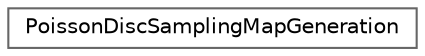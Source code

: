 digraph "Graphical Class Hierarchy"
{
 // LATEX_PDF_SIZE
  bgcolor="transparent";
  edge [fontname=Helvetica,fontsize=10,labelfontname=Helvetica,labelfontsize=10];
  node [fontname=Helvetica,fontsize=10,shape=box,height=0.2,width=0.4];
  rankdir="LR";
  Node0 [label="PoissonDiscSamplingMapGeneration",height=0.2,width=0.4,color="grey40", fillcolor="white", style="filled",URL="$class_poisson_disc_sampling_map_generation.html",tooltip=" "];
}
